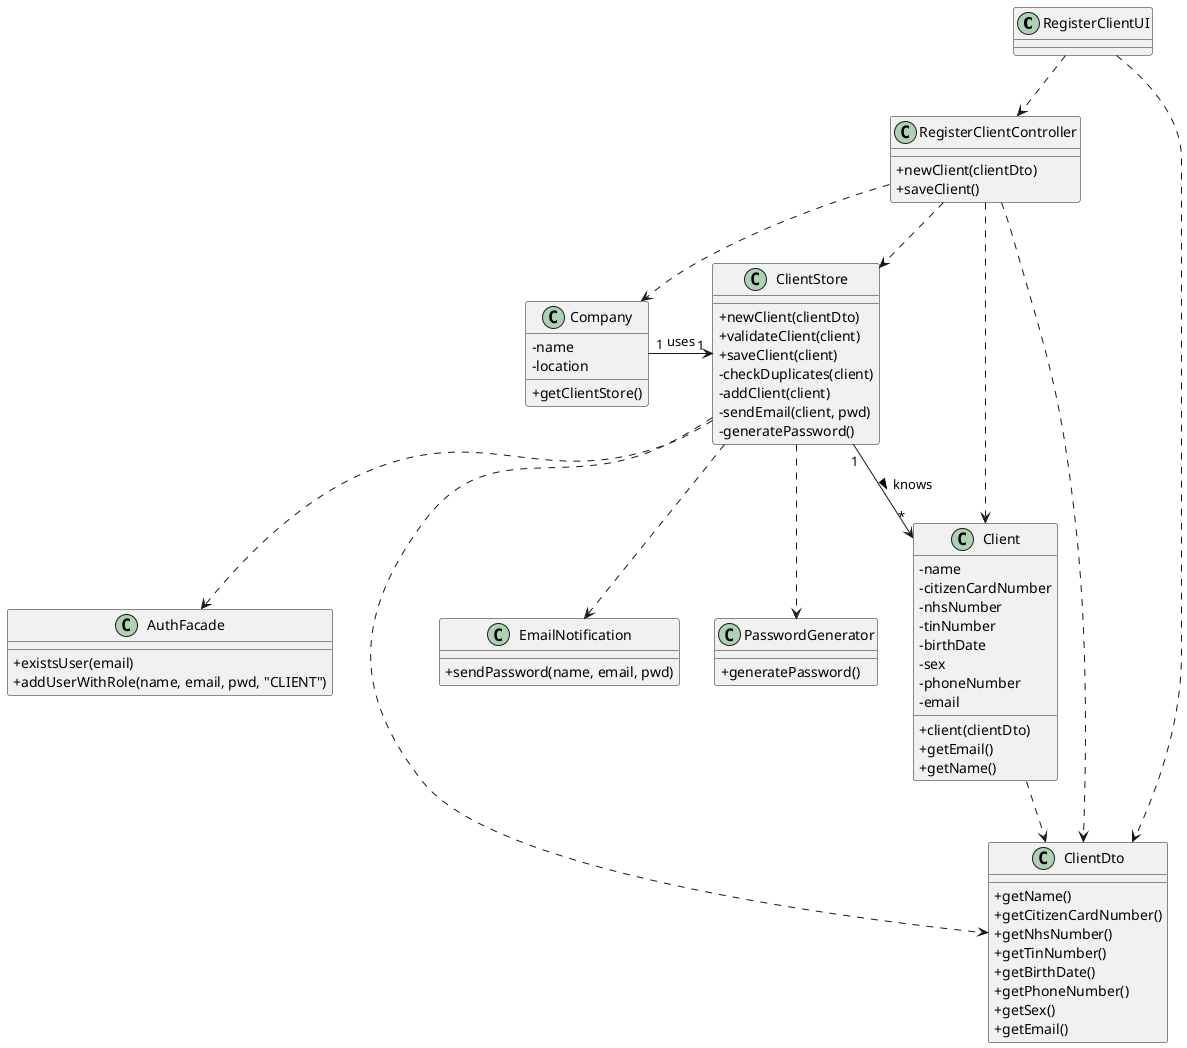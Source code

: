 @startuml
'https://plantuml.com/sequence-diagram
skinparam classAttributeIconSize 0

class RegisterClientUI{
}

class RegisterClientController
{
    +newClient(clientDto)
    +saveClient()
}

class Client{
	-name
	-citizenCardNumber
    -nhsNumber
    -tinNumber
    -birthDate
    -sex
    -phoneNumber
    -email
    +client(clientDto)
    +getEmail()
    +getName()
}

class Company{
-name
-location
+getClientStore()
}

class ClientStore{
+newClient(clientDto)
+validateClient(client)
+saveClient(client)
-checkDuplicates(client)
-addClient(client)
-sendEmail(client, pwd)
-generatePassword()
}

class ClientDto{
+getName()
+getCitizenCardNumber()
+getNhsNumber()
+getTinNumber()
+getBirthDate()
+getPhoneNumber()
+getSex()
+getEmail()

}

class EmailNotification{
+sendPassword(name, email, pwd)
}

class PasswordGenerator{
+generatePassword()
}

class AuthFacade{
+existsUser(email)
+addUserWithRole(name, email, pwd, "CLIENT")
}


RegisterClientUI ..> RegisterClientController
RegisterClientUI ..> ClientDto
RegisterClientController ..> Company
RegisterClientController ..> ClientDto
RegisterClientController ..> ClientStore
RegisterClientController ..> Client
Client ..> ClientDto
Company"1" -> "1"ClientStore : uses
ClientStore"1" --> "*"Client :> knows
ClientStore ..> ClientDto
ClientStore ..> AuthFacade
ClientStore ..> PasswordGenerator
ClientStore ..> EmailNotification

@enduml